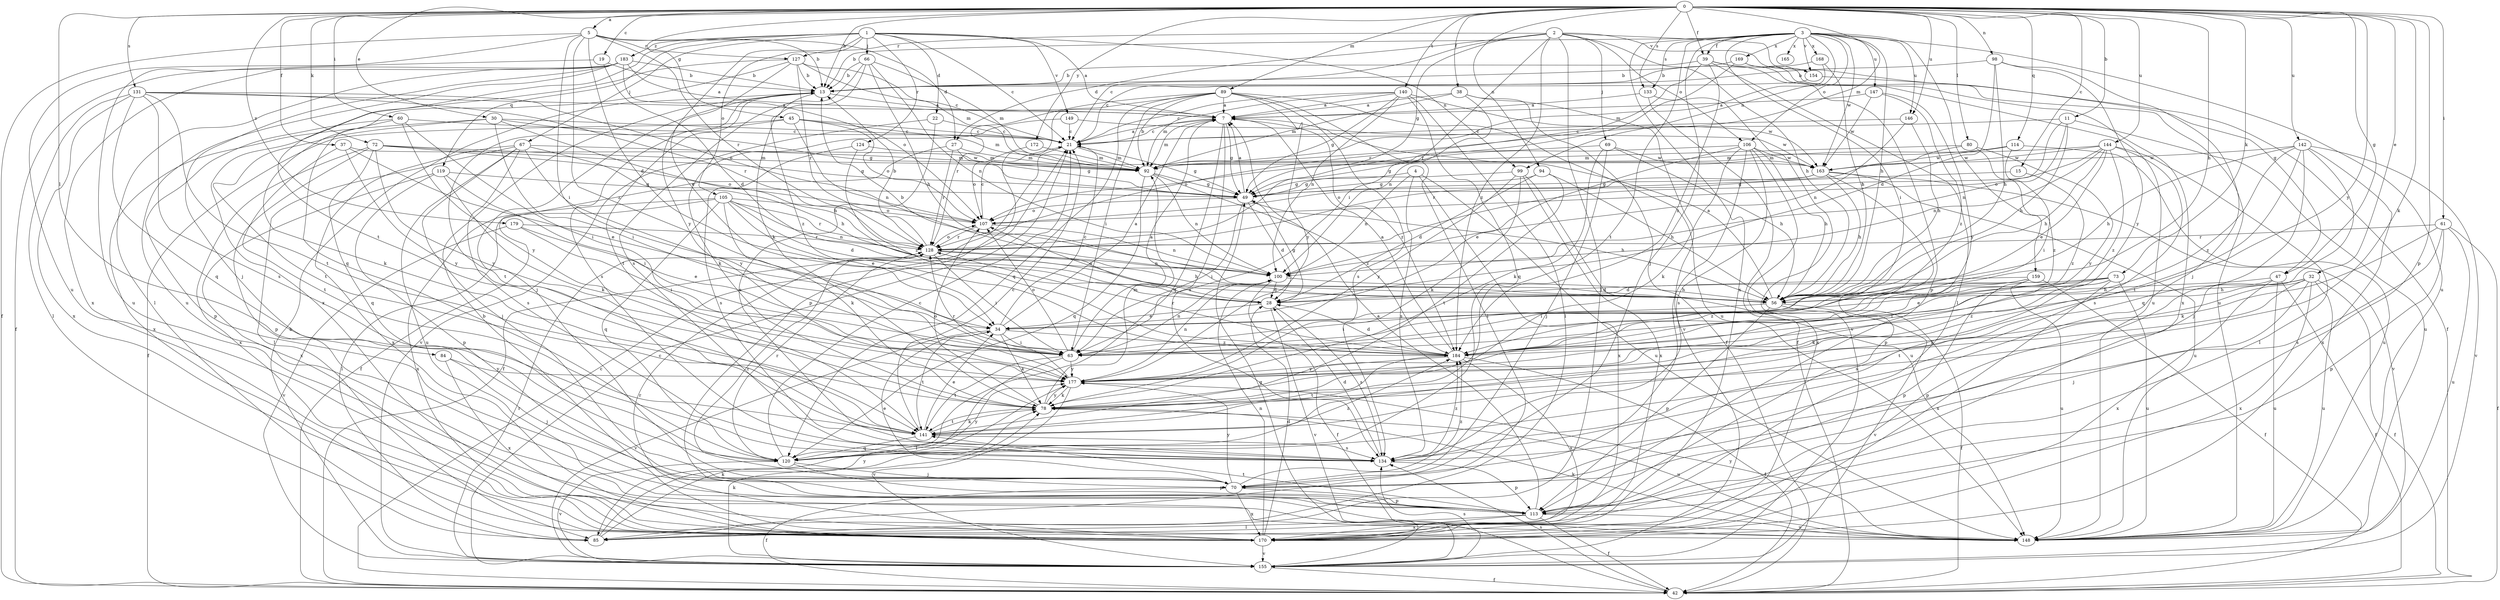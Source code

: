 strict digraph  {
0;
1;
2;
3;
4;
5;
7;
11;
13;
15;
19;
21;
22;
27;
28;
30;
32;
34;
37;
38;
39;
42;
45;
47;
49;
56;
60;
61;
63;
66;
67;
69;
70;
72;
73;
78;
80;
84;
85;
89;
92;
94;
98;
99;
100;
105;
106;
107;
113;
114;
119;
120;
124;
127;
128;
131;
133;
134;
140;
141;
142;
144;
146;
147;
148;
149;
154;
155;
159;
163;
165;
168;
169;
170;
172;
177;
179;
183;
184;
0 -> 5  [label=a];
0 -> 11  [label=b];
0 -> 13  [label=b];
0 -> 15  [label=c];
0 -> 19  [label=c];
0 -> 30  [label=e];
0 -> 32  [label=e];
0 -> 37  [label=f];
0 -> 38  [label=f];
0 -> 39  [label=f];
0 -> 45  [label=g];
0 -> 47  [label=g];
0 -> 56  [label=h];
0 -> 60  [label=i];
0 -> 61  [label=i];
0 -> 72  [label=k];
0 -> 73  [label=k];
0 -> 78  [label=k];
0 -> 80  [label=l];
0 -> 84  [label=l];
0 -> 89  [label=m];
0 -> 92  [label=m];
0 -> 94  [label=n];
0 -> 98  [label=n];
0 -> 113  [label=p];
0 -> 114  [label=q];
0 -> 131  [label=s];
0 -> 133  [label=s];
0 -> 140  [label=t];
0 -> 142  [label=u];
0 -> 144  [label=u];
0 -> 146  [label=u];
0 -> 172  [label=y];
0 -> 177  [label=y];
0 -> 179  [label=z];
1 -> 7  [label=a];
1 -> 21  [label=c];
1 -> 22  [label=d];
1 -> 34  [label=e];
1 -> 66  [label=j];
1 -> 67  [label=j];
1 -> 99  [label=n];
1 -> 105  [label=o];
1 -> 119  [label=q];
1 -> 124  [label=r];
1 -> 141  [label=t];
1 -> 149  [label=v];
1 -> 183  [label=z];
2 -> 21  [label=c];
2 -> 27  [label=d];
2 -> 47  [label=g];
2 -> 49  [label=g];
2 -> 56  [label=h];
2 -> 63  [label=i];
2 -> 69  [label=j];
2 -> 85  [label=l];
2 -> 106  [label=o];
2 -> 127  [label=r];
2 -> 154  [label=v];
2 -> 184  [label=z];
3 -> 13  [label=b];
3 -> 39  [label=f];
3 -> 56  [label=h];
3 -> 63  [label=i];
3 -> 70  [label=j];
3 -> 99  [label=n];
3 -> 106  [label=o];
3 -> 133  [label=s];
3 -> 141  [label=t];
3 -> 146  [label=u];
3 -> 147  [label=u];
3 -> 148  [label=u];
3 -> 154  [label=v];
3 -> 159  [label=w];
3 -> 163  [label=w];
3 -> 165  [label=x];
3 -> 168  [label=x];
3 -> 169  [label=x];
3 -> 170  [label=x];
4 -> 49  [label=g];
4 -> 100  [label=n];
4 -> 134  [label=s];
4 -> 148  [label=u];
4 -> 170  [label=x];
5 -> 13  [label=b];
5 -> 27  [label=d];
5 -> 28  [label=d];
5 -> 42  [label=f];
5 -> 63  [label=i];
5 -> 127  [label=r];
5 -> 128  [label=r];
5 -> 148  [label=u];
5 -> 184  [label=z];
7 -> 21  [label=c];
7 -> 49  [label=g];
7 -> 92  [label=m];
7 -> 120  [label=q];
7 -> 134  [label=s];
7 -> 184  [label=z];
11 -> 21  [label=c];
11 -> 56  [label=h];
11 -> 100  [label=n];
11 -> 128  [label=r];
11 -> 148  [label=u];
13 -> 7  [label=a];
13 -> 70  [label=j];
13 -> 134  [label=s];
13 -> 141  [label=t];
13 -> 184  [label=z];
15 -> 49  [label=g];
15 -> 184  [label=z];
19 -> 13  [label=b];
19 -> 28  [label=d];
19 -> 148  [label=u];
21 -> 7  [label=a];
21 -> 42  [label=f];
21 -> 49  [label=g];
21 -> 92  [label=m];
22 -> 21  [label=c];
22 -> 134  [label=s];
22 -> 155  [label=v];
27 -> 42  [label=f];
27 -> 49  [label=g];
27 -> 92  [label=m];
27 -> 128  [label=r];
28 -> 34  [label=e];
28 -> 49  [label=g];
28 -> 107  [label=o];
28 -> 134  [label=s];
28 -> 155  [label=v];
30 -> 21  [label=c];
30 -> 49  [label=g];
30 -> 56  [label=h];
30 -> 63  [label=i];
30 -> 141  [label=t];
30 -> 170  [label=x];
32 -> 42  [label=f];
32 -> 56  [label=h];
32 -> 70  [label=j];
32 -> 78  [label=k];
32 -> 141  [label=t];
32 -> 148  [label=u];
32 -> 170  [label=x];
32 -> 184  [label=z];
34 -> 7  [label=a];
34 -> 21  [label=c];
34 -> 63  [label=i];
34 -> 78  [label=k];
34 -> 141  [label=t];
34 -> 155  [label=v];
34 -> 184  [label=z];
37 -> 34  [label=e];
37 -> 141  [label=t];
37 -> 163  [label=w];
37 -> 177  [label=y];
38 -> 7  [label=a];
38 -> 42  [label=f];
38 -> 92  [label=m];
38 -> 100  [label=n];
38 -> 155  [label=v];
39 -> 13  [label=b];
39 -> 85  [label=l];
39 -> 113  [label=p];
39 -> 128  [label=r];
39 -> 148  [label=u];
39 -> 184  [label=z];
42 -> 21  [label=c];
42 -> 134  [label=s];
45 -> 21  [label=c];
45 -> 42  [label=f];
45 -> 92  [label=m];
45 -> 100  [label=n];
45 -> 107  [label=o];
45 -> 141  [label=t];
47 -> 42  [label=f];
47 -> 56  [label=h];
47 -> 113  [label=p];
47 -> 148  [label=u];
47 -> 170  [label=x];
49 -> 7  [label=a];
49 -> 28  [label=d];
49 -> 56  [label=h];
49 -> 63  [label=i];
49 -> 107  [label=o];
56 -> 7  [label=a];
56 -> 13  [label=b];
56 -> 42  [label=f];
56 -> 63  [label=i];
56 -> 113  [label=p];
56 -> 155  [label=v];
60 -> 21  [label=c];
60 -> 63  [label=i];
60 -> 78  [label=k];
60 -> 113  [label=p];
60 -> 177  [label=y];
61 -> 42  [label=f];
61 -> 78  [label=k];
61 -> 113  [label=p];
61 -> 128  [label=r];
61 -> 134  [label=s];
61 -> 148  [label=u];
63 -> 7  [label=a];
63 -> 85  [label=l];
63 -> 100  [label=n];
63 -> 107  [label=o];
63 -> 141  [label=t];
63 -> 177  [label=y];
66 -> 13  [label=b];
66 -> 56  [label=h];
66 -> 78  [label=k];
66 -> 92  [label=m];
66 -> 100  [label=n];
66 -> 134  [label=s];
67 -> 56  [label=h];
67 -> 70  [label=j];
67 -> 85  [label=l];
67 -> 92  [label=m];
67 -> 134  [label=s];
67 -> 148  [label=u];
67 -> 170  [label=x];
67 -> 177  [label=y];
69 -> 56  [label=h];
69 -> 70  [label=j];
69 -> 78  [label=k];
69 -> 107  [label=o];
69 -> 163  [label=w];
70 -> 34  [label=e];
70 -> 42  [label=f];
70 -> 113  [label=p];
70 -> 128  [label=r];
70 -> 170  [label=x];
70 -> 177  [label=y];
70 -> 184  [label=z];
72 -> 49  [label=g];
72 -> 92  [label=m];
72 -> 107  [label=o];
72 -> 113  [label=p];
72 -> 120  [label=q];
72 -> 170  [label=x];
72 -> 177  [label=y];
73 -> 28  [label=d];
73 -> 34  [label=e];
73 -> 63  [label=i];
73 -> 78  [label=k];
73 -> 134  [label=s];
73 -> 148  [label=u];
73 -> 170  [label=x];
78 -> 92  [label=m];
78 -> 107  [label=o];
78 -> 141  [label=t];
78 -> 148  [label=u];
78 -> 177  [label=y];
80 -> 92  [label=m];
80 -> 128  [label=r];
80 -> 177  [label=y];
80 -> 184  [label=z];
84 -> 70  [label=j];
84 -> 170  [label=x];
84 -> 177  [label=y];
85 -> 78  [label=k];
85 -> 177  [label=y];
89 -> 7  [label=a];
89 -> 63  [label=i];
89 -> 85  [label=l];
89 -> 92  [label=b];
89 -> 113  [label=p];
89 -> 120  [label=q];
89 -> 128  [label=r];
89 -> 134  [label=s];
89 -> 148  [label=u];
89 -> 177  [label=y];
92 -> 49  [label=g];
92 -> 100  [label=n];
92 -> 120  [label=q];
92 -> 184  [label=z];
94 -> 28  [label=d];
94 -> 49  [label=g];
94 -> 56  [label=h];
94 -> 141  [label=t];
98 -> 13  [label=b];
98 -> 28  [label=d];
98 -> 56  [label=h];
98 -> 70  [label=j];
98 -> 177  [label=y];
99 -> 49  [label=g];
99 -> 78  [label=k];
99 -> 148  [label=u];
99 -> 170  [label=x];
99 -> 177  [label=y];
100 -> 28  [label=d];
100 -> 42  [label=f];
100 -> 56  [label=h];
105 -> 28  [label=d];
105 -> 34  [label=e];
105 -> 78  [label=k];
105 -> 85  [label=l];
105 -> 100  [label=n];
105 -> 107  [label=o];
105 -> 120  [label=q];
105 -> 128  [label=r];
105 -> 170  [label=x];
106 -> 34  [label=e];
106 -> 49  [label=g];
106 -> 56  [label=h];
106 -> 70  [label=j];
106 -> 78  [label=k];
106 -> 134  [label=s];
106 -> 163  [label=w];
106 -> 170  [label=x];
107 -> 21  [label=c];
107 -> 100  [label=n];
107 -> 128  [label=r];
113 -> 7  [label=a];
113 -> 42  [label=f];
113 -> 85  [label=l];
113 -> 141  [label=t];
113 -> 148  [label=u];
113 -> 170  [label=x];
114 -> 63  [label=i];
114 -> 92  [label=m];
114 -> 148  [label=u];
114 -> 163  [label=w];
119 -> 49  [label=g];
119 -> 63  [label=i];
119 -> 78  [label=k];
119 -> 113  [label=p];
119 -> 170  [label=x];
120 -> 21  [label=c];
120 -> 70  [label=j];
120 -> 113  [label=p];
120 -> 128  [label=r];
120 -> 155  [label=v];
120 -> 177  [label=y];
120 -> 184  [label=z];
124 -> 92  [label=m];
124 -> 134  [label=s];
124 -> 184  [label=z];
127 -> 13  [label=b];
127 -> 21  [label=c];
127 -> 92  [label=m];
127 -> 120  [label=q];
127 -> 128  [label=r];
127 -> 170  [label=x];
127 -> 177  [label=y];
128 -> 13  [label=b];
128 -> 56  [label=h];
128 -> 63  [label=i];
128 -> 100  [label=n];
128 -> 107  [label=o];
131 -> 7  [label=a];
131 -> 85  [label=l];
131 -> 107  [label=o];
131 -> 120  [label=q];
131 -> 128  [label=r];
131 -> 134  [label=s];
131 -> 141  [label=t];
131 -> 170  [label=x];
133 -> 7  [label=a];
133 -> 42  [label=f];
133 -> 155  [label=v];
134 -> 28  [label=d];
134 -> 113  [label=p];
134 -> 184  [label=z];
140 -> 7  [label=a];
140 -> 21  [label=c];
140 -> 49  [label=g];
140 -> 85  [label=l];
140 -> 92  [label=m];
140 -> 100  [label=n];
140 -> 120  [label=q];
140 -> 163  [label=w];
141 -> 21  [label=c];
141 -> 34  [label=e];
141 -> 78  [label=k];
141 -> 120  [label=q];
141 -> 134  [label=s];
142 -> 56  [label=h];
142 -> 70  [label=j];
142 -> 120  [label=q];
142 -> 141  [label=t];
142 -> 155  [label=v];
142 -> 163  [label=w];
142 -> 170  [label=x];
142 -> 184  [label=z];
144 -> 34  [label=e];
144 -> 56  [label=h];
144 -> 85  [label=l];
144 -> 92  [label=m];
144 -> 100  [label=n];
144 -> 107  [label=o];
144 -> 134  [label=s];
144 -> 163  [label=w];
144 -> 184  [label=z];
146 -> 21  [label=c];
146 -> 56  [label=h];
146 -> 100  [label=n];
147 -> 7  [label=a];
147 -> 163  [label=w];
147 -> 177  [label=y];
147 -> 184  [label=z];
148 -> 78  [label=k];
148 -> 177  [label=y];
149 -> 21  [label=c];
149 -> 78  [label=k];
149 -> 163  [label=w];
154 -> 21  [label=c];
154 -> 42  [label=f];
155 -> 13  [label=b];
155 -> 21  [label=c];
155 -> 42  [label=f];
155 -> 49  [label=g];
155 -> 78  [label=k];
155 -> 128  [label=r];
155 -> 134  [label=s];
159 -> 28  [label=d];
159 -> 42  [label=f];
159 -> 63  [label=i];
159 -> 113  [label=p];
159 -> 148  [label=u];
159 -> 184  [label=z];
163 -> 49  [label=g];
163 -> 56  [label=h];
163 -> 107  [label=o];
163 -> 113  [label=p];
163 -> 148  [label=u];
163 -> 155  [label=v];
168 -> 13  [label=b];
168 -> 56  [label=h];
168 -> 92  [label=m];
169 -> 13  [label=b];
169 -> 128  [label=r];
169 -> 148  [label=u];
169 -> 170  [label=x];
170 -> 13  [label=b];
170 -> 28  [label=d];
170 -> 100  [label=n];
170 -> 128  [label=r];
170 -> 155  [label=v];
172 -> 92  [label=m];
172 -> 107  [label=o];
177 -> 78  [label=k];
177 -> 100  [label=n];
177 -> 128  [label=r];
177 -> 155  [label=v];
179 -> 34  [label=e];
179 -> 63  [label=i];
179 -> 128  [label=r];
179 -> 155  [label=v];
183 -> 7  [label=a];
183 -> 13  [label=b];
183 -> 42  [label=f];
183 -> 70  [label=j];
183 -> 85  [label=l];
183 -> 107  [label=o];
183 -> 148  [label=u];
183 -> 170  [label=x];
184 -> 7  [label=a];
184 -> 28  [label=d];
184 -> 42  [label=f];
184 -> 128  [label=r];
184 -> 141  [label=t];
184 -> 170  [label=x];
184 -> 177  [label=y];
}

